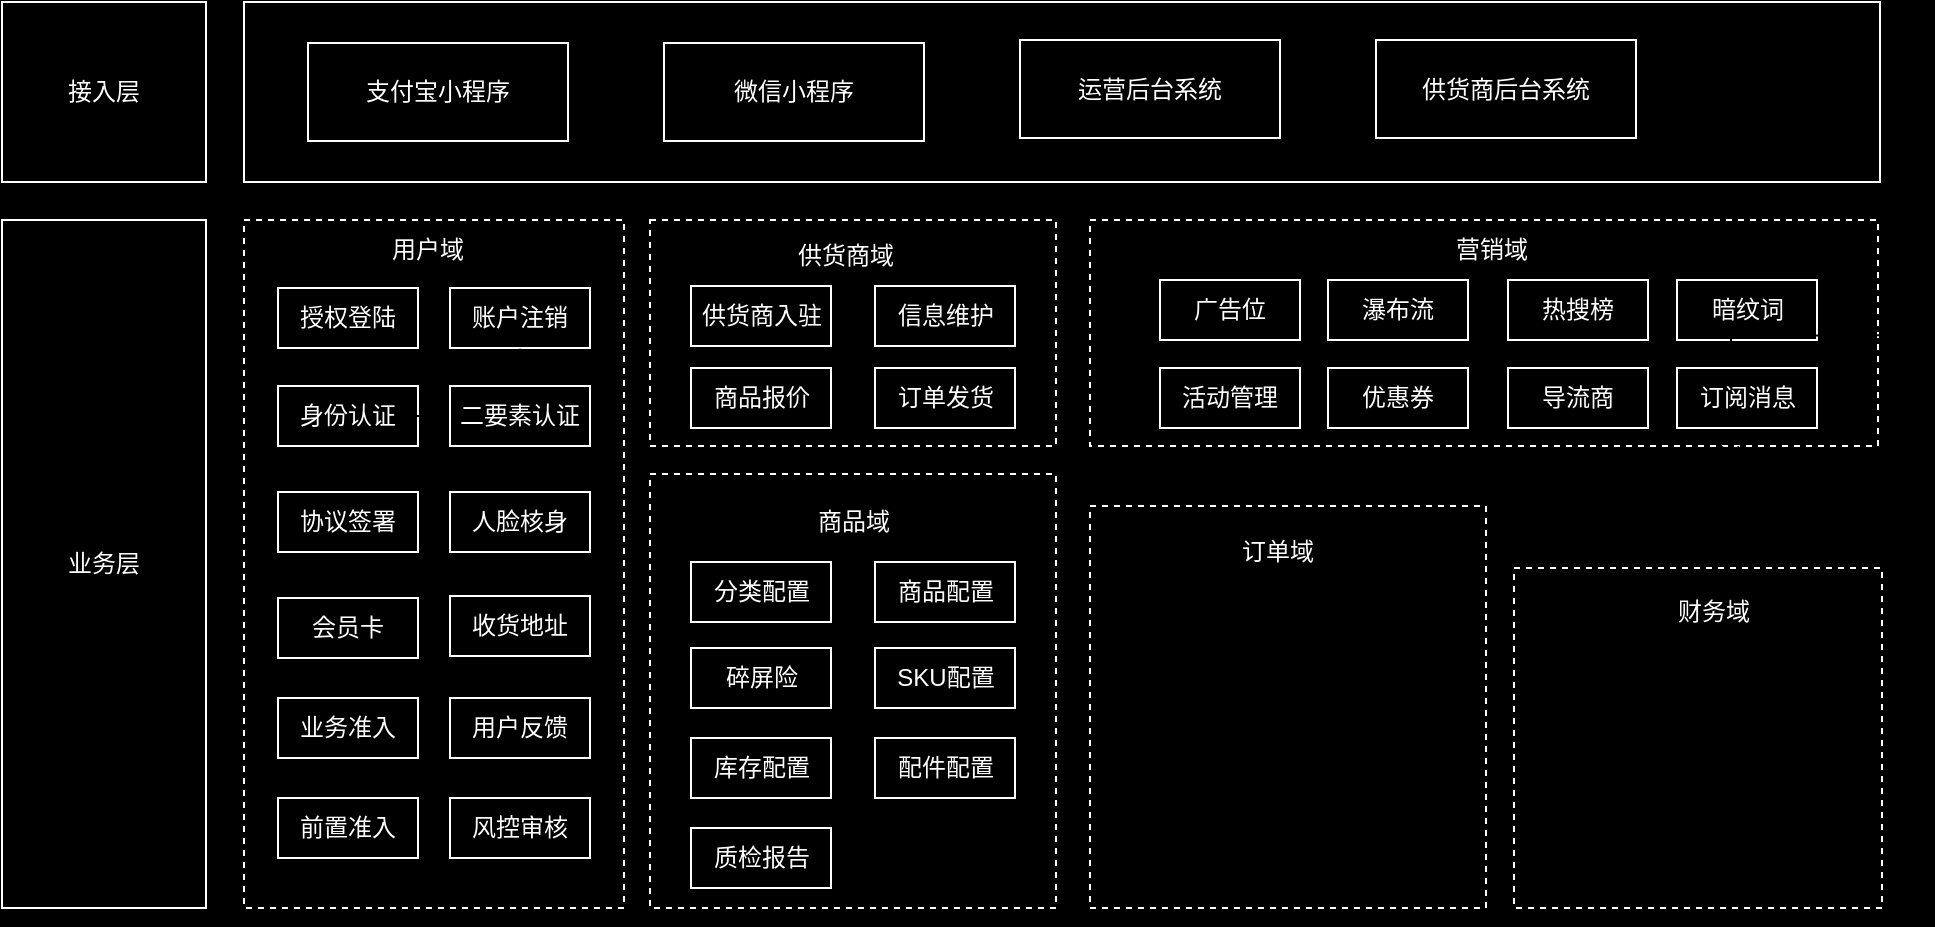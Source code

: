 <mxfile version="24.7.12">
  <diagram name="第 1 页" id="a9zNuTtGVHFrjddqWxli">
    <mxGraphModel dx="1137" dy="655" grid="0" gridSize="10" guides="1" tooltips="1" connect="1" arrows="1" fold="1" page="1" pageScale="1" pageWidth="827" pageHeight="1169" background="#000000" math="0" shadow="0">
      <root>
        <mxCell id="0" />
        <mxCell id="1" parent="0" />
        <mxCell id="ZO9EcA2WIQo7O_Em-ckx-2" value="&lt;font color=&quot;#ffffff&quot;&gt;接入层&lt;/font&gt;" style="rounded=0;whiteSpace=wrap;html=1;labelBackgroundColor=none;fillColor=none;strokeWidth=1;strokeColor=#FFFFFF;fontColor=#FEFAE0;" parent="1" vertex="1">
          <mxGeometry x="30" y="100" width="102" height="90" as="geometry" />
        </mxCell>
        <mxCell id="ZO9EcA2WIQo7O_Em-ckx-3" value="&lt;font color=&quot;#ffffff&quot;&gt;业务层&lt;/font&gt;" style="rounded=0;whiteSpace=wrap;html=1;labelBackgroundColor=none;fillColor=none;strokeWidth=1;strokeColor=#FFFFFF;fontColor=#FEFAE0;" parent="1" vertex="1">
          <mxGeometry x="30" y="209" width="102" height="344" as="geometry" />
        </mxCell>
        <mxCell id="ZO9EcA2WIQo7O_Em-ckx-4" value="" style="rounded=0;whiteSpace=wrap;html=1;labelBackgroundColor=none;fillColor=none;strokeWidth=1;strokeColor=#FFFFFF;fontColor=#FEFAE0;" parent="1" vertex="1">
          <mxGeometry x="151" y="100" width="818" height="90" as="geometry" />
        </mxCell>
        <mxCell id="ZO9EcA2WIQo7O_Em-ckx-8" value="&lt;font color=&quot;#ffffff&quot;&gt;支付宝小程序&lt;/font&gt;" style="rounded=0;whiteSpace=wrap;html=1;labelBackgroundColor=none;fillColor=none;strokeWidth=1;strokeColor=#FFFFFF;fontColor=#ffffff;" parent="1" vertex="1">
          <mxGeometry x="183" y="120.5" width="130" height="49" as="geometry" />
        </mxCell>
        <mxCell id="iPnrtmUdlIL3VNnraX-A-1" value="&lt;font color=&quot;#ffffff&quot;&gt;运营后台系统&lt;/font&gt;" style="rounded=0;whiteSpace=wrap;html=1;labelBackgroundColor=none;fillColor=none;strokeWidth=1;strokeColor=#FFFFFF;fontColor=#FEFAE0;" vertex="1" parent="1">
          <mxGeometry x="539" y="119" width="130" height="49" as="geometry" />
        </mxCell>
        <mxCell id="iPnrtmUdlIL3VNnraX-A-2" value="&lt;font color=&quot;#ffffff&quot;&gt;供货商后台系统&lt;/font&gt;" style="rounded=0;whiteSpace=wrap;html=1;labelBackgroundColor=none;fillColor=none;strokeWidth=1;strokeColor=#FFFFFF;fontColor=#FEFAE0;" vertex="1" parent="1">
          <mxGeometry x="717" y="119" width="130" height="49" as="geometry" />
        </mxCell>
        <mxCell id="iPnrtmUdlIL3VNnraX-A-4" value="&lt;font color=&quot;#ffffff&quot;&gt;微信小程序&lt;/font&gt;" style="rounded=0;whiteSpace=wrap;html=1;labelBackgroundColor=none;fillColor=none;strokeWidth=1;strokeColor=#FFFFFF;fontColor=#FEFAE0;" vertex="1" parent="1">
          <mxGeometry x="361" y="120.5" width="130" height="49" as="geometry" />
        </mxCell>
        <mxCell id="iPnrtmUdlIL3VNnraX-A-6" value="" style="rounded=0;whiteSpace=wrap;html=1;labelBackgroundColor=none;fillColor=none;strokeWidth=1;strokeColor=#FFFFFF;dashed=1;fontColor=#FEFAE0;" vertex="1" parent="1">
          <mxGeometry x="151" y="209" width="190" height="344" as="geometry" />
        </mxCell>
        <mxCell id="iPnrtmUdlIL3VNnraX-A-7" value="&lt;font color=&quot;#ffffff&quot;&gt;用户域&lt;/font&gt;" style="text;html=1;align=center;verticalAlign=middle;whiteSpace=wrap;rounded=0;labelBackgroundColor=none;fontColor=#FEFAE0;strokeColor=none;" vertex="1" parent="1">
          <mxGeometry x="213" y="209" width="60" height="30" as="geometry" />
        </mxCell>
        <mxCell id="iPnrtmUdlIL3VNnraX-A-8" value="授权登陆" style="rounded=0;whiteSpace=wrap;html=1;labelBackgroundColor=none;fillColor=none;strokeWidth=1;strokeColor=#FFFFFF;fontColor=#ffffff;" vertex="1" parent="1">
          <mxGeometry x="168" y="243" width="70" height="30" as="geometry" />
        </mxCell>
        <mxCell id="iPnrtmUdlIL3VNnraX-A-9" value="账户注销" style="rounded=0;whiteSpace=wrap;html=1;labelBackgroundColor=none;fillColor=none;strokeWidth=1;strokeColor=#FFFFFF;fontColor=#ffffff;" vertex="1" parent="1">
          <mxGeometry x="254" y="243" width="70" height="30" as="geometry" />
        </mxCell>
        <mxCell id="iPnrtmUdlIL3VNnraX-A-11" value="" style="edgeStyle=orthogonalEdgeStyle;rounded=0;orthogonalLoop=1;jettySize=auto;html=1;" edge="1" parent="1" source="iPnrtmUdlIL3VNnraX-A-12" target="iPnrtmUdlIL3VNnraX-A-9">
          <mxGeometry relative="1" as="geometry" />
        </mxCell>
        <mxCell id="iPnrtmUdlIL3VNnraX-A-10" value="身份认证" style="rounded=0;whiteSpace=wrap;html=1;labelBackgroundColor=none;fillColor=none;strokeWidth=1;strokeColor=#FFFFFF;fontColor=#ffffff;" vertex="1" parent="1">
          <mxGeometry x="168" y="292" width="70" height="30" as="geometry" />
        </mxCell>
        <mxCell id="iPnrtmUdlIL3VNnraX-A-13" value="业务准入" style="rounded=0;whiteSpace=wrap;html=1;labelBackgroundColor=none;fillColor=none;strokeWidth=1;strokeColor=#FFFFFF;fontColor=#ffffff;" vertex="1" parent="1">
          <mxGeometry x="168" y="448" width="70" height="30" as="geometry" />
        </mxCell>
        <mxCell id="iPnrtmUdlIL3VNnraX-A-14" value="前置准入" style="rounded=0;whiteSpace=wrap;html=1;labelBackgroundColor=none;fillColor=none;strokeWidth=1;strokeColor=#FFFFFF;fontColor=#ffffff;" vertex="1" parent="1">
          <mxGeometry x="168" y="498" width="70" height="30" as="geometry" />
        </mxCell>
        <mxCell id="iPnrtmUdlIL3VNnraX-A-15" value="风控审核" style="rounded=0;whiteSpace=wrap;html=1;labelBackgroundColor=none;fillColor=none;strokeWidth=1;strokeColor=#FFFFFF;fontColor=#ffffff;" vertex="1" parent="1">
          <mxGeometry x="254" y="498" width="70" height="30" as="geometry" />
        </mxCell>
        <mxCell id="iPnrtmUdlIL3VNnraX-A-16" value="协议签署" style="rounded=0;whiteSpace=wrap;html=1;labelBackgroundColor=none;fillColor=none;strokeWidth=1;strokeColor=#FFFFFF;fontColor=#ffffff;" vertex="1" parent="1">
          <mxGeometry x="168" y="345" width="70" height="30" as="geometry" />
        </mxCell>
        <mxCell id="iPnrtmUdlIL3VNnraX-A-18" value="" style="edgeStyle=orthogonalEdgeStyle;rounded=0;orthogonalLoop=1;jettySize=auto;html=1;" edge="1" parent="1" source="iPnrtmUdlIL3VNnraX-A-19" target="iPnrtmUdlIL3VNnraX-A-12">
          <mxGeometry relative="1" as="geometry">
            <mxPoint x="234" y="303" as="sourcePoint" />
            <mxPoint x="283" y="279" as="targetPoint" />
          </mxGeometry>
        </mxCell>
        <mxCell id="iPnrtmUdlIL3VNnraX-A-20" style="edgeStyle=orthogonalEdgeStyle;rounded=0;orthogonalLoop=1;jettySize=auto;html=1;exitX=0.75;exitY=1;exitDx=0;exitDy=0;" edge="1" parent="1" source="iPnrtmUdlIL3VNnraX-A-12" target="iPnrtmUdlIL3VNnraX-A-6">
          <mxGeometry relative="1" as="geometry" />
        </mxCell>
        <mxCell id="iPnrtmUdlIL3VNnraX-A-12" value="人脸核身" style="rounded=0;whiteSpace=wrap;html=1;labelBackgroundColor=none;fillColor=none;strokeWidth=1;strokeColor=#FFFFFF;fontColor=#ffffff;" vertex="1" parent="1">
          <mxGeometry x="254" y="345" width="70" height="30" as="geometry" />
        </mxCell>
        <mxCell id="iPnrtmUdlIL3VNnraX-A-21" value="用户反馈" style="rounded=0;whiteSpace=wrap;html=1;labelBackgroundColor=none;fillColor=none;strokeWidth=1;strokeColor=#FFFFFF;fontColor=#ffffff;" vertex="1" parent="1">
          <mxGeometry x="254" y="448" width="70" height="30" as="geometry" />
        </mxCell>
        <mxCell id="iPnrtmUdlIL3VNnraX-A-22" value="会员卡" style="rounded=0;whiteSpace=wrap;html=1;labelBackgroundColor=none;fillColor=none;strokeWidth=1;strokeColor=#FFFFFF;fontColor=#ffffff;" vertex="1" parent="1">
          <mxGeometry x="168" y="398" width="70" height="30" as="geometry" />
        </mxCell>
        <mxCell id="iPnrtmUdlIL3VNnraX-A-23" value="收货地址" style="rounded=0;whiteSpace=wrap;html=1;labelBackgroundColor=none;fillColor=none;strokeWidth=1;strokeColor=#FFFFFF;fontColor=#ffffff;" vertex="1" parent="1">
          <mxGeometry x="254" y="397" width="70" height="30" as="geometry" />
        </mxCell>
        <mxCell id="iPnrtmUdlIL3VNnraX-A-24" value="" style="edgeStyle=orthogonalEdgeStyle;rounded=0;orthogonalLoop=1;jettySize=auto;html=1;" edge="1" parent="1" source="iPnrtmUdlIL3VNnraX-A-10" target="iPnrtmUdlIL3VNnraX-A-19">
          <mxGeometry relative="1" as="geometry">
            <mxPoint x="238" y="307" as="sourcePoint" />
            <mxPoint x="289" y="335" as="targetPoint" />
          </mxGeometry>
        </mxCell>
        <mxCell id="iPnrtmUdlIL3VNnraX-A-19" value="二要素认证" style="rounded=0;whiteSpace=wrap;html=1;labelBackgroundColor=none;fillColor=none;strokeWidth=1;strokeColor=#FFFFFF;fontColor=#ffffff;" vertex="1" parent="1">
          <mxGeometry x="254" y="292" width="70" height="30" as="geometry" />
        </mxCell>
        <mxCell id="iPnrtmUdlIL3VNnraX-A-25" value="" style="rounded=0;whiteSpace=wrap;html=1;labelBackgroundColor=none;fillColor=none;strokeWidth=1;strokeColor=#FFFFFF;dashed=1;fontColor=#FEFAE0;" vertex="1" parent="1">
          <mxGeometry x="354" y="209" width="203" height="113" as="geometry" />
        </mxCell>
        <mxCell id="iPnrtmUdlIL3VNnraX-A-26" value="&lt;font color=&quot;#ffffff&quot;&gt;供货商域&lt;/font&gt;" style="text;html=1;align=center;verticalAlign=middle;whiteSpace=wrap;rounded=0;labelBackgroundColor=none;fontColor=#FEFAE0;strokeColor=none;" vertex="1" parent="1">
          <mxGeometry x="422" y="212" width="60" height="30" as="geometry" />
        </mxCell>
        <mxCell id="iPnrtmUdlIL3VNnraX-A-27" value="" style="rounded=0;whiteSpace=wrap;html=1;labelBackgroundColor=none;fillColor=none;strokeWidth=1;strokeColor=#FFFFFF;dashed=1;fontColor=#FEFAE0;" vertex="1" parent="1">
          <mxGeometry x="354" y="336" width="203" height="217" as="geometry" />
        </mxCell>
        <mxCell id="iPnrtmUdlIL3VNnraX-A-28" value="&lt;font color=&quot;#ffffff&quot;&gt;商品域&lt;/font&gt;" style="text;html=1;align=center;verticalAlign=middle;whiteSpace=wrap;rounded=0;labelBackgroundColor=none;fontColor=#FEFAE0;strokeColor=none;" vertex="1" parent="1">
          <mxGeometry x="425.5" y="345" width="60" height="30" as="geometry" />
        </mxCell>
        <mxCell id="iPnrtmUdlIL3VNnraX-A-31" value="" style="rounded=0;whiteSpace=wrap;html=1;labelBackgroundColor=none;fillColor=none;strokeWidth=1;strokeColor=#FFFFFF;dashed=1;fontColor=#FEFAE0;" vertex="1" parent="1">
          <mxGeometry x="574" y="209" width="394" height="113" as="geometry" />
        </mxCell>
        <mxCell id="iPnrtmUdlIL3VNnraX-A-32" value="&lt;font color=&quot;#ffffff&quot;&gt;营销域&lt;/font&gt;" style="text;html=1;align=center;verticalAlign=middle;whiteSpace=wrap;rounded=0;labelBackgroundColor=none;fontColor=#FEFAE0;strokeColor=none;" vertex="1" parent="1">
          <mxGeometry x="733" y="209" width="84" height="30" as="geometry" />
        </mxCell>
        <mxCell id="iPnrtmUdlIL3VNnraX-A-33" value="" style="rounded=0;whiteSpace=wrap;html=1;labelBackgroundColor=none;fillColor=none;strokeWidth=1;strokeColor=#FFFFFF;dashed=1;fontColor=#FEFAE0;" vertex="1" parent="1">
          <mxGeometry x="574" y="352" width="198" height="201" as="geometry" />
        </mxCell>
        <mxCell id="iPnrtmUdlIL3VNnraX-A-34" value="&lt;font color=&quot;#ffffff&quot;&gt;订单域&lt;/font&gt;" style="text;html=1;align=center;verticalAlign=middle;whiteSpace=wrap;rounded=0;labelBackgroundColor=none;fontColor=#FEFAE0;strokeColor=none;" vertex="1" parent="1">
          <mxGeometry x="638" y="360" width="60" height="30" as="geometry" />
        </mxCell>
        <mxCell id="iPnrtmUdlIL3VNnraX-A-35" value="" style="rounded=0;whiteSpace=wrap;html=1;labelBackgroundColor=none;fillColor=none;strokeWidth=1;strokeColor=#FFFFFF;dashed=1;fontColor=#FEFAE0;" vertex="1" parent="1">
          <mxGeometry x="786" y="383" width="184" height="170" as="geometry" />
        </mxCell>
        <mxCell id="iPnrtmUdlIL3VNnraX-A-36" value="&lt;font color=&quot;#ffffff&quot;&gt;财务域&lt;/font&gt;" style="text;html=1;align=center;verticalAlign=middle;whiteSpace=wrap;rounded=0;labelBackgroundColor=none;fontColor=#FEFAE0;strokeColor=none;" vertex="1" parent="1">
          <mxGeometry x="855.5" y="390" width="60" height="30" as="geometry" />
        </mxCell>
        <mxCell id="iPnrtmUdlIL3VNnraX-A-37" value="供货商入驻" style="rounded=0;whiteSpace=wrap;html=1;labelBackgroundColor=none;fillColor=none;strokeWidth=1;strokeColor=#FFFFFF;fontColor=#ffffff;" vertex="1" parent="1">
          <mxGeometry x="374.5" y="242" width="70" height="30" as="geometry" />
        </mxCell>
        <mxCell id="iPnrtmUdlIL3VNnraX-A-38" value="信息维护" style="rounded=0;whiteSpace=wrap;html=1;labelBackgroundColor=none;fillColor=none;strokeWidth=1;strokeColor=#FFFFFF;fontColor=#ffffff;" vertex="1" parent="1">
          <mxGeometry x="466.5" y="242" width="70" height="30" as="geometry" />
        </mxCell>
        <mxCell id="iPnrtmUdlIL3VNnraX-A-39" value="广告位" style="rounded=0;whiteSpace=wrap;html=1;labelBackgroundColor=none;fillColor=none;strokeWidth=1;strokeColor=#FFFFFF;fontColor=#ffffff;" vertex="1" parent="1">
          <mxGeometry x="609" y="239" width="70" height="30" as="geometry" />
        </mxCell>
        <mxCell id="iPnrtmUdlIL3VNnraX-A-40" value="瀑布流" style="rounded=0;whiteSpace=wrap;html=1;labelBackgroundColor=none;fillColor=none;strokeWidth=1;strokeColor=#FFFFFF;fontColor=#ffffff;" vertex="1" parent="1">
          <mxGeometry x="693" y="239" width="70" height="30" as="geometry" />
        </mxCell>
        <mxCell id="iPnrtmUdlIL3VNnraX-A-41" value="热搜榜" style="rounded=0;whiteSpace=wrap;html=1;labelBackgroundColor=none;fillColor=none;strokeWidth=1;strokeColor=#FFFFFF;fontColor=#ffffff;" vertex="1" parent="1">
          <mxGeometry x="783" y="239" width="70" height="30" as="geometry" />
        </mxCell>
        <mxCell id="iPnrtmUdlIL3VNnraX-A-42" value="暗纹词" style="rounded=0;whiteSpace=wrap;html=1;labelBackgroundColor=none;fillColor=none;strokeWidth=1;strokeColor=#FFFFFF;fontColor=#ffffff;" vertex="1" parent="1">
          <mxGeometry x="867.5" y="239" width="70" height="30" as="geometry" />
        </mxCell>
        <mxCell id="iPnrtmUdlIL3VNnraX-A-43" value="商品报价" style="rounded=0;whiteSpace=wrap;html=1;labelBackgroundColor=none;fillColor=none;strokeWidth=1;strokeColor=#FFFFFF;fontColor=#ffffff;" vertex="1" parent="1">
          <mxGeometry x="374.5" y="283" width="70" height="30" as="geometry" />
        </mxCell>
        <mxCell id="iPnrtmUdlIL3VNnraX-A-44" value="订单发货" style="rounded=0;whiteSpace=wrap;html=1;labelBackgroundColor=none;fillColor=none;strokeWidth=1;strokeColor=#FFFFFF;fontColor=#ffffff;" vertex="1" parent="1">
          <mxGeometry x="466.5" y="283" width="70" height="30" as="geometry" />
        </mxCell>
        <mxCell id="iPnrtmUdlIL3VNnraX-A-46" style="edgeStyle=orthogonalEdgeStyle;rounded=0;orthogonalLoop=1;jettySize=auto;html=1;exitX=1;exitY=0.5;exitDx=0;exitDy=0;" edge="1" parent="1">
          <mxGeometry relative="1" as="geometry">
            <mxPoint x="987" y="266.5" as="sourcePoint" />
            <mxPoint x="894.043" y="331" as="targetPoint" />
          </mxGeometry>
        </mxCell>
        <mxCell id="iPnrtmUdlIL3VNnraX-A-47" value="活动管理" style="rounded=0;whiteSpace=wrap;html=1;labelBackgroundColor=none;fillColor=none;strokeWidth=1;strokeColor=#FFFFFF;fontColor=#ffffff;" vertex="1" parent="1">
          <mxGeometry x="609" y="283" width="70" height="30" as="geometry" />
        </mxCell>
        <mxCell id="iPnrtmUdlIL3VNnraX-A-48" value="优惠券" style="rounded=0;whiteSpace=wrap;html=1;labelBackgroundColor=none;fillColor=none;strokeWidth=1;strokeColor=#FFFFFF;fontColor=#ffffff;" vertex="1" parent="1">
          <mxGeometry x="693" y="283" width="70" height="30" as="geometry" />
        </mxCell>
        <mxCell id="iPnrtmUdlIL3VNnraX-A-49" value="导流商" style="rounded=0;whiteSpace=wrap;html=1;labelBackgroundColor=none;fillColor=none;strokeWidth=1;strokeColor=#FFFFFF;fontColor=#ffffff;" vertex="1" parent="1">
          <mxGeometry x="783" y="283" width="70" height="30" as="geometry" />
        </mxCell>
        <mxCell id="iPnrtmUdlIL3VNnraX-A-50" value="订阅消息" style="rounded=0;whiteSpace=wrap;html=1;labelBackgroundColor=none;fillColor=none;strokeWidth=1;strokeColor=#FFFFFF;fontColor=#ffffff;" vertex="1" parent="1">
          <mxGeometry x="867.5" y="283" width="70" height="30" as="geometry" />
        </mxCell>
        <mxCell id="iPnrtmUdlIL3VNnraX-A-51" value="分类配置" style="rounded=0;whiteSpace=wrap;html=1;labelBackgroundColor=none;fillColor=none;strokeWidth=1;strokeColor=#FFFFFF;fontColor=#ffffff;" vertex="1" parent="1">
          <mxGeometry x="374.5" y="380" width="70" height="30" as="geometry" />
        </mxCell>
        <mxCell id="iPnrtmUdlIL3VNnraX-A-52" value="商品配置" style="rounded=0;whiteSpace=wrap;html=1;labelBackgroundColor=none;fillColor=none;strokeWidth=1;strokeColor=#FFFFFF;fontColor=#ffffff;" vertex="1" parent="1">
          <mxGeometry x="466.5" y="380" width="70" height="30" as="geometry" />
        </mxCell>
        <mxCell id="iPnrtmUdlIL3VNnraX-A-53" value="碎屏险" style="rounded=0;whiteSpace=wrap;html=1;labelBackgroundColor=none;fillColor=none;strokeWidth=1;strokeColor=#FFFFFF;fontColor=#ffffff;" vertex="1" parent="1">
          <mxGeometry x="374.5" y="423" width="70" height="30" as="geometry" />
        </mxCell>
        <mxCell id="iPnrtmUdlIL3VNnraX-A-54" value="SKU配置" style="rounded=0;whiteSpace=wrap;html=1;labelBackgroundColor=none;fillColor=none;strokeWidth=1;strokeColor=#FFFFFF;fontColor=#ffffff;" vertex="1" parent="1">
          <mxGeometry x="466.5" y="423" width="70" height="30" as="geometry" />
        </mxCell>
        <mxCell id="iPnrtmUdlIL3VNnraX-A-55" value="库存配置" style="rounded=0;whiteSpace=wrap;html=1;labelBackgroundColor=none;fillColor=none;strokeWidth=1;strokeColor=#FFFFFF;fontColor=#ffffff;" vertex="1" parent="1">
          <mxGeometry x="374.5" y="468" width="70" height="30" as="geometry" />
        </mxCell>
        <mxCell id="iPnrtmUdlIL3VNnraX-A-56" value="配件配置" style="rounded=0;whiteSpace=wrap;html=1;labelBackgroundColor=none;fillColor=none;strokeWidth=1;strokeColor=#FFFFFF;fontColor=#ffffff;" vertex="1" parent="1">
          <mxGeometry x="466.5" y="468" width="70" height="30" as="geometry" />
        </mxCell>
        <mxCell id="iPnrtmUdlIL3VNnraX-A-57" value="质检报告" style="rounded=0;whiteSpace=wrap;html=1;labelBackgroundColor=none;fillColor=none;strokeWidth=1;strokeColor=#FFFFFF;fontColor=#ffffff;" vertex="1" parent="1">
          <mxGeometry x="374.5" y="513" width="70" height="30" as="geometry" />
        </mxCell>
      </root>
    </mxGraphModel>
  </diagram>
</mxfile>
